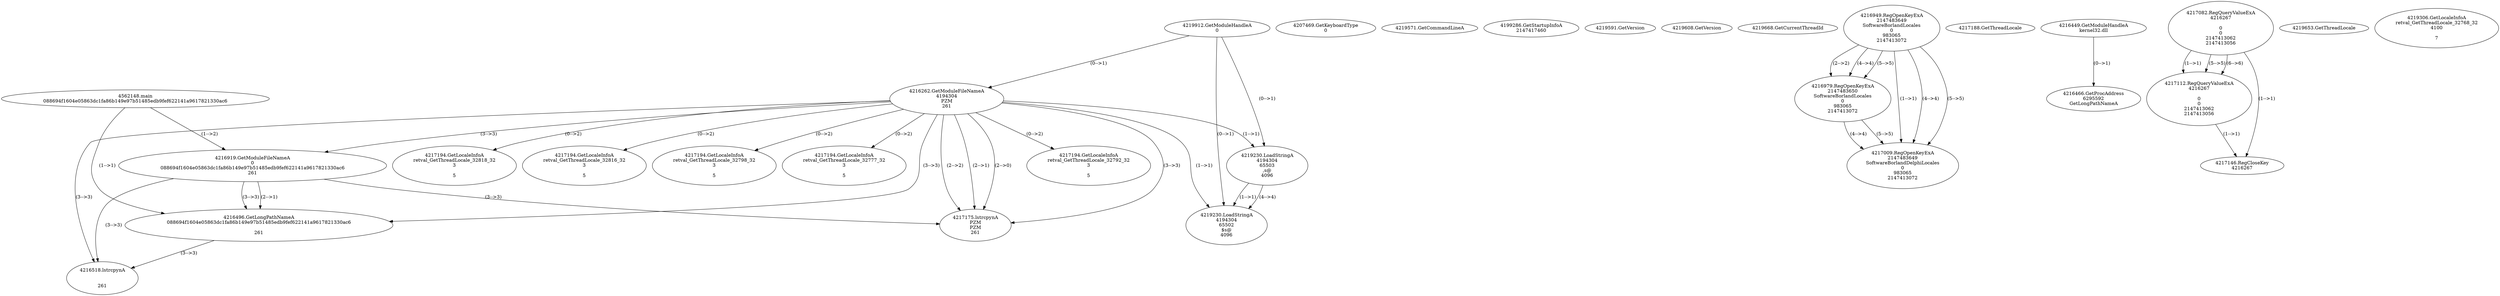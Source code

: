// Global SCDG with merge call
digraph {
	0 [label="4562148.main
088694f1604e05863dc1fa86b149e97b51485edb9fef622141a9617821330ac6"]
	1 [label="4219912.GetModuleHandleA
0"]
	2 [label="4207469.GetKeyboardType
0"]
	3 [label="4219571.GetCommandLineA
"]
	4 [label="4199286.GetStartupInfoA
2147417460"]
	5 [label="4219591.GetVersion
"]
	6 [label="4219608.GetVersion
"]
	7 [label="4219668.GetCurrentThreadId
"]
	8 [label="4216262.GetModuleFileNameA
4194304
PZM
261"]
	1 -> 8 [label="(0-->1)"]
	9 [label="4216919.GetModuleFileNameA
0
088694f1604e05863dc1fa86b149e97b51485edb9fef622141a9617821330ac6
261"]
	0 -> 9 [label="(1-->2)"]
	8 -> 9 [label="(3-->3)"]
	10 [label="4216949.RegOpenKeyExA
2147483649
Software\Borland\Locales
0
983065
2147413072"]
	11 [label="4216979.RegOpenKeyExA
2147483650
Software\Borland\Locales
0
983065
2147413072"]
	10 -> 11 [label="(2-->2)"]
	10 -> 11 [label="(4-->4)"]
	10 -> 11 [label="(5-->5)"]
	12 [label="4217009.RegOpenKeyExA
2147483649
Software\Borland\Delphi\Locales
0
983065
2147413072"]
	10 -> 12 [label="(1-->1)"]
	10 -> 12 [label="(4-->4)"]
	11 -> 12 [label="(4-->4)"]
	10 -> 12 [label="(5-->5)"]
	11 -> 12 [label="(5-->5)"]
	13 [label="4217175.lstrcpynA
PZM
PZM
261"]
	8 -> 13 [label="(2-->1)"]
	8 -> 13 [label="(2-->2)"]
	8 -> 13 [label="(3-->3)"]
	9 -> 13 [label="(3-->3)"]
	8 -> 13 [label="(2-->0)"]
	14 [label="4217188.GetThreadLocale
"]
	15 [label="4217194.GetLocaleInfoA
retval_GetThreadLocale_32777_32
3

5"]
	8 -> 15 [label="(0-->2)"]
	16 [label="4219230.LoadStringA
4194304
65503
,s@
4096"]
	1 -> 16 [label="(0-->1)"]
	8 -> 16 [label="(1-->1)"]
	17 [label="4216449.GetModuleHandleA
kernel32.dll"]
	18 [label="4216466.GetProcAddress
6295592
GetLongPathNameA"]
	17 -> 18 [label="(0-->1)"]
	19 [label="4216496.GetLongPathNameA
088694f1604e05863dc1fa86b149e97b51485edb9fef622141a9617821330ac6

261"]
	0 -> 19 [label="(1-->1)"]
	9 -> 19 [label="(2-->1)"]
	8 -> 19 [label="(3-->3)"]
	9 -> 19 [label="(3-->3)"]
	20 [label="4216518.lstrcpynA


261"]
	8 -> 20 [label="(3-->3)"]
	9 -> 20 [label="(3-->3)"]
	19 -> 20 [label="(3-->3)"]
	21 [label="4217082.RegQueryValueExA
4216267

0
0
2147413062
2147413056"]
	22 [label="4217112.RegQueryValueExA
4216267

0
0
2147413062
2147413056"]
	21 -> 22 [label="(1-->1)"]
	21 -> 22 [label="(5-->5)"]
	21 -> 22 [label="(6-->6)"]
	23 [label="4217146.RegCloseKey
4216267"]
	21 -> 23 [label="(1-->1)"]
	22 -> 23 [label="(1-->1)"]
	24 [label="4217194.GetLocaleInfoA
retval_GetThreadLocale_32792_32
3

5"]
	8 -> 24 [label="(0-->2)"]
	25 [label="4219230.LoadStringA
4194304
65502
$s@
4096"]
	1 -> 25 [label="(0-->1)"]
	8 -> 25 [label="(1-->1)"]
	16 -> 25 [label="(1-->1)"]
	16 -> 25 [label="(4-->4)"]
	26 [label="4219653.GetThreadLocale
"]
	27 [label="4219306.GetLocaleInfoA
retval_GetThreadLocale_32768_32
4100

7"]
	28 [label="4217194.GetLocaleInfoA
retval_GetThreadLocale_32818_32
3

5"]
	8 -> 28 [label="(0-->2)"]
	29 [label="4217194.GetLocaleInfoA
retval_GetThreadLocale_32816_32
3

5"]
	8 -> 29 [label="(0-->2)"]
	30 [label="4217194.GetLocaleInfoA
retval_GetThreadLocale_32798_32
3

5"]
	8 -> 30 [label="(0-->2)"]
}
